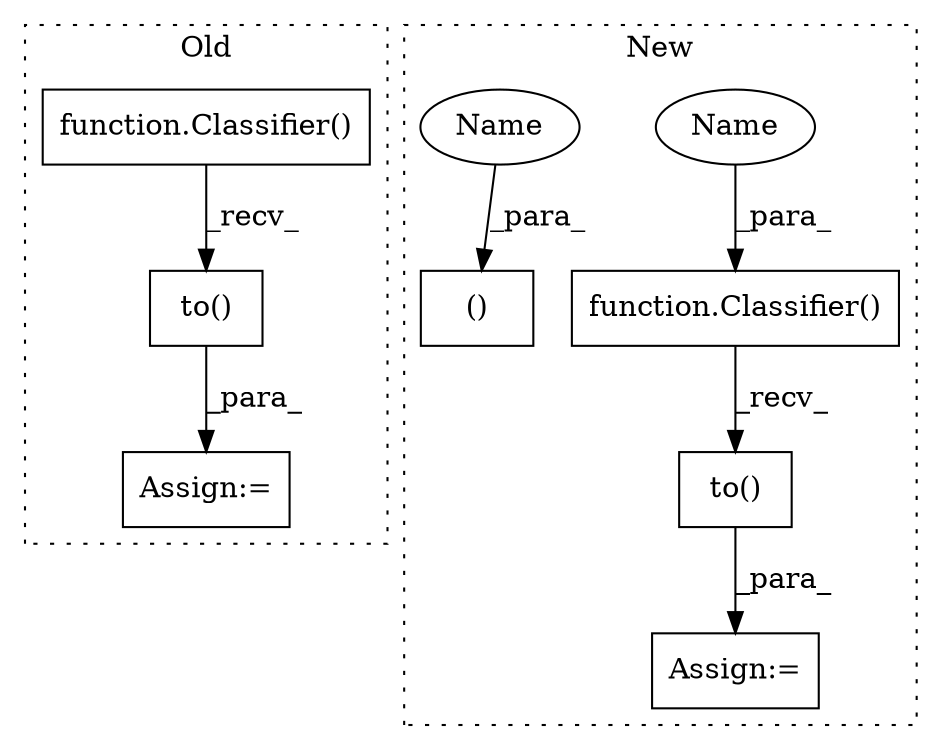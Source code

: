 digraph G {
subgraph cluster0 {
1 [label="function.Classifier()" a="75" s="3280,3312" l="11,1" shape="box"];
5 [label="to()" a="75" s="3280,3323" l="37,1" shape="box"];
6 [label="Assign:=" a="68" s="3277" l="3" shape="box"];
label = "Old";
style="dotted";
}
subgraph cluster1 {
2 [label="()" a="54" s="1693" l="61" shape="box"];
3 [label="function.Classifier()" a="75" s="2608,2640" l="11,35" shape="box"];
4 [label="to()" a="75" s="2608,2685" l="71,1" shape="box"];
7 [label="Assign:=" a="68" s="5027" l="3" shape="box"];
8 [label="Name" a="87" s="2629" l="11" shape="ellipse"];
9 [label="Name" a="87" s="1725" l="11" shape="ellipse"];
label = "New";
style="dotted";
}
1 -> 5 [label="_recv_"];
3 -> 4 [label="_recv_"];
4 -> 7 [label="_para_"];
5 -> 6 [label="_para_"];
8 -> 3 [label="_para_"];
9 -> 2 [label="_para_"];
}
